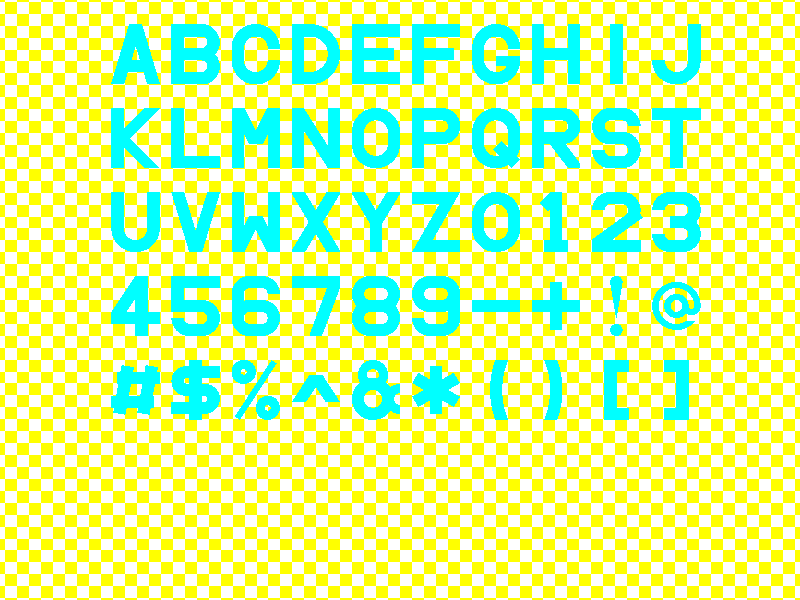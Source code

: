 // Persistence Of Vision raytracer version 3.5 sample file.
//
// -w320 -h240
// -w800 -h600 +a0.3

#version 3.1;
global_settings { assumed_gamma 2.2 }

#include "shapes.inc"
#include "colors.inc"
#include "textures.inc"
#include "chars.inc"

// Camera definition
camera {
  location <0, 0, -500>
  direction <0, 0, 10>
  look_at z*0
}

plane {z,3 pigment{checker color Yellow color White} hollow on}

light_source { <200, 200, -500> color White }

#default {pigment{Cyan}}

#declare ColWide=5;
#declare Col1=-22;
#declare Col2=Col1+ColWide;
#declare Col3=Col2+ColWide;
#declare Col4=Col3+ColWide;
#declare Col5=Col4+ColWide;
#declare Col6=Col5+ColWide;
#declare Col7=Col6+ColWide;
#declare Col8=Col7+ColWide;
#declare Col9=Col8+ColWide;
#declare Col10=Col9+ColWide;

#declare Row1=18;
#declare Row2=11;
#declare Row3= 4;
#declare Row4=-3;
#declare Row5=-10;
#declare Row6=-17;

object {char_A translate <Col1,Row1,0>}
object {char_B translate <Col2,Row1,0>}
object {char_C translate <Col3,Row1,0>}
object {char_D translate <Col4,Row1,0>}
object {char_E translate <Col5,Row1,0>}
object {char_F translate <Col6,Row1,0>}
object {char_G translate <Col7,Row1,0>}
object {char_H translate <Col8,Row1,0>}
object {char_I translate <Col9,Row1,0>}
object {char_J translate <Col10,Row1,0>}

object {char_K translate <Col1,Row2,0>}
object {char_L translate <Col2,Row2,0>}
object {char_M translate <Col3,Row2,0>}
object {char_N translate <Col4,Row2,0>}
object {char_O translate <Col5,Row2,0>}
object {char_P translate <Col6,Row2,0>}
object {char_Q translate <Col7,Row2,0>}
object {char_R translate <Col8,Row2,0>}
object {char_S translate <Col9,Row2,0>}
object {char_T translate <Col10,Row2,0>}

object {char_U translate <Col1,Row3,0>}
object {char_V translate <Col2,Row3,0>}
object {char_W translate <Col3,Row3,0>}
object {char_X translate <Col4,Row3,0>}
object {char_Y translate <Col5,Row3,0>}
object {char_Z translate <Col6,Row3,0>}
object {char_0 translate <Col7,Row3,0>}
object {char_1 translate <Col8,Row3,0>}
object {char_2 translate <Col9,Row3,0>}
object {char_3 translate <Col10,Row3,0>}

object {char_4 translate <Col1,Row4,0>}
object {char_5 translate <Col2,Row4,0>}
object {char_6 translate <Col3,Row4,0>}
object {char_7 translate <Col4,Row4,0>}
object {char_8 translate <Col5,Row4,0>}
object {char_9 translate <Col6,Row4,0>}
object {char_Dash translate <Col7,Row4,0>}
object {char_Plus translate <Col8,Row4,0>}
object {char_ExclPt translate <Col9,Row4,0>}
object {char_AtSign translate <Col10,Row4,0>}

object {char_Num  translate <Col1,Row5,0>}
object {char_Dol  translate <Col2,Row5,0>}
object {char_Perc translate <Col3,Row5,0>}
object {char_Hat  translate <Col4,Row5,0>}
object {char_Amps translate <Col5,Row5,0>}
object {char_Astr translate <Col6,Row5,0>}
object {char_LPar translate <Col7,Row5,0>}
object {char_RPar translate <Col8,Row5,0>}
object {char_LSqu translate <Col9,Row5,0>}
object {char_RSqu translate <Col10,Row5,0>}
